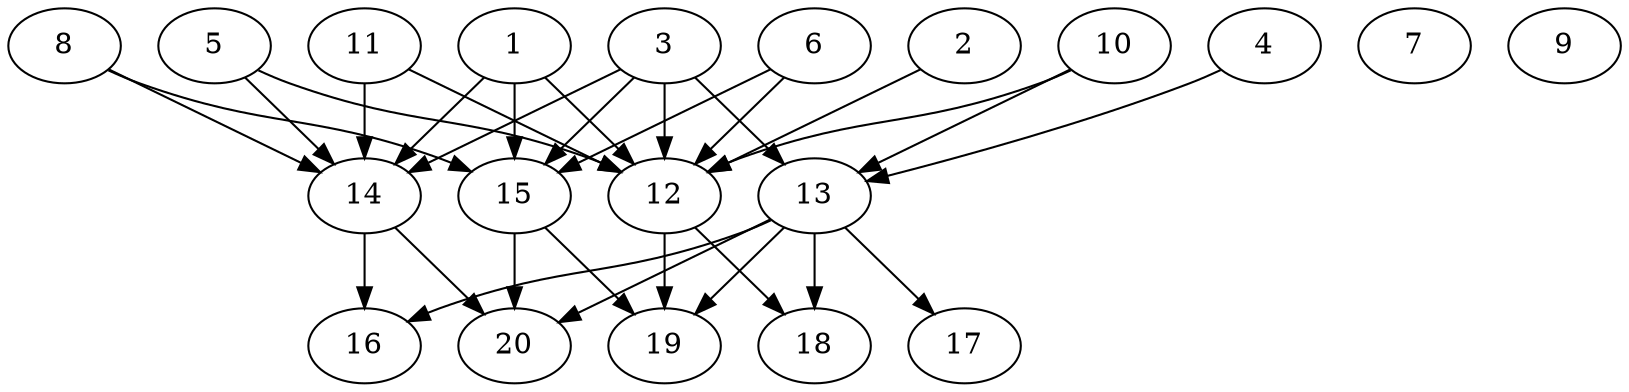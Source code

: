 // DAG automatically generated by daggen at Tue Jul 23 14:29:40 2019
// ./daggen --dot -n 20 --ccr 0.5 --fat 0.7 --regular 0.5 --density 0.7 --mindata 5242880 --maxdata 52428800 
digraph G {
  1 [size="25139200", alpha="0.14", expect_size="12569600"] 
  1 -> 12 [size ="12569600"]
  1 -> 14 [size ="12569600"]
  1 -> 15 [size ="12569600"]
  2 [size="102305792", alpha="0.04", expect_size="51152896"] 
  2 -> 12 [size ="51152896"]
  3 [size="69844992", alpha="0.12", expect_size="34922496"] 
  3 -> 12 [size ="34922496"]
  3 -> 13 [size ="34922496"]
  3 -> 14 [size ="34922496"]
  3 -> 15 [size ="34922496"]
  4 [size="60375040", alpha="0.09", expect_size="30187520"] 
  4 -> 13 [size ="30187520"]
  5 [size="96790528", alpha="0.11", expect_size="48395264"] 
  5 -> 12 [size ="48395264"]
  5 -> 14 [size ="48395264"]
  6 [size="19288064", alpha="0.15", expect_size="9644032"] 
  6 -> 12 [size ="9644032"]
  6 -> 15 [size ="9644032"]
  7 [size="12873728", alpha="0.05", expect_size="6436864"] 
  8 [size="43751424", alpha="0.17", expect_size="21875712"] 
  8 -> 14 [size ="21875712"]
  8 -> 15 [size ="21875712"]
  9 [size="37136384", alpha="0.01", expect_size="18568192"] 
  10 [size="53594112", alpha="0.03", expect_size="26797056"] 
  10 -> 12 [size ="26797056"]
  10 -> 13 [size ="26797056"]
  11 [size="81934336", alpha="0.03", expect_size="40967168"] 
  11 -> 12 [size ="40967168"]
  11 -> 14 [size ="40967168"]
  12 [size="53598208", alpha="0.11", expect_size="26799104"] 
  12 -> 18 [size ="26799104"]
  12 -> 19 [size ="26799104"]
  13 [size="71880704", alpha="0.19", expect_size="35940352"] 
  13 -> 16 [size ="35940352"]
  13 -> 17 [size ="35940352"]
  13 -> 18 [size ="35940352"]
  13 -> 19 [size ="35940352"]
  13 -> 20 [size ="35940352"]
  14 [size="34674688", alpha="0.13", expect_size="17337344"] 
  14 -> 16 [size ="17337344"]
  14 -> 20 [size ="17337344"]
  15 [size="76482560", alpha="0.07", expect_size="38241280"] 
  15 -> 19 [size ="38241280"]
  15 -> 20 [size ="38241280"]
  16 [size="35371008", alpha="0.07", expect_size="17685504"] 
  17 [size="104341504", alpha="0.19", expect_size="52170752"] 
  18 [size="31983616", alpha="0.11", expect_size="15991808"] 
  19 [size="18290688", alpha="0.08", expect_size="9145344"] 
  20 [size="25368576", alpha="0.03", expect_size="12684288"] 
}
